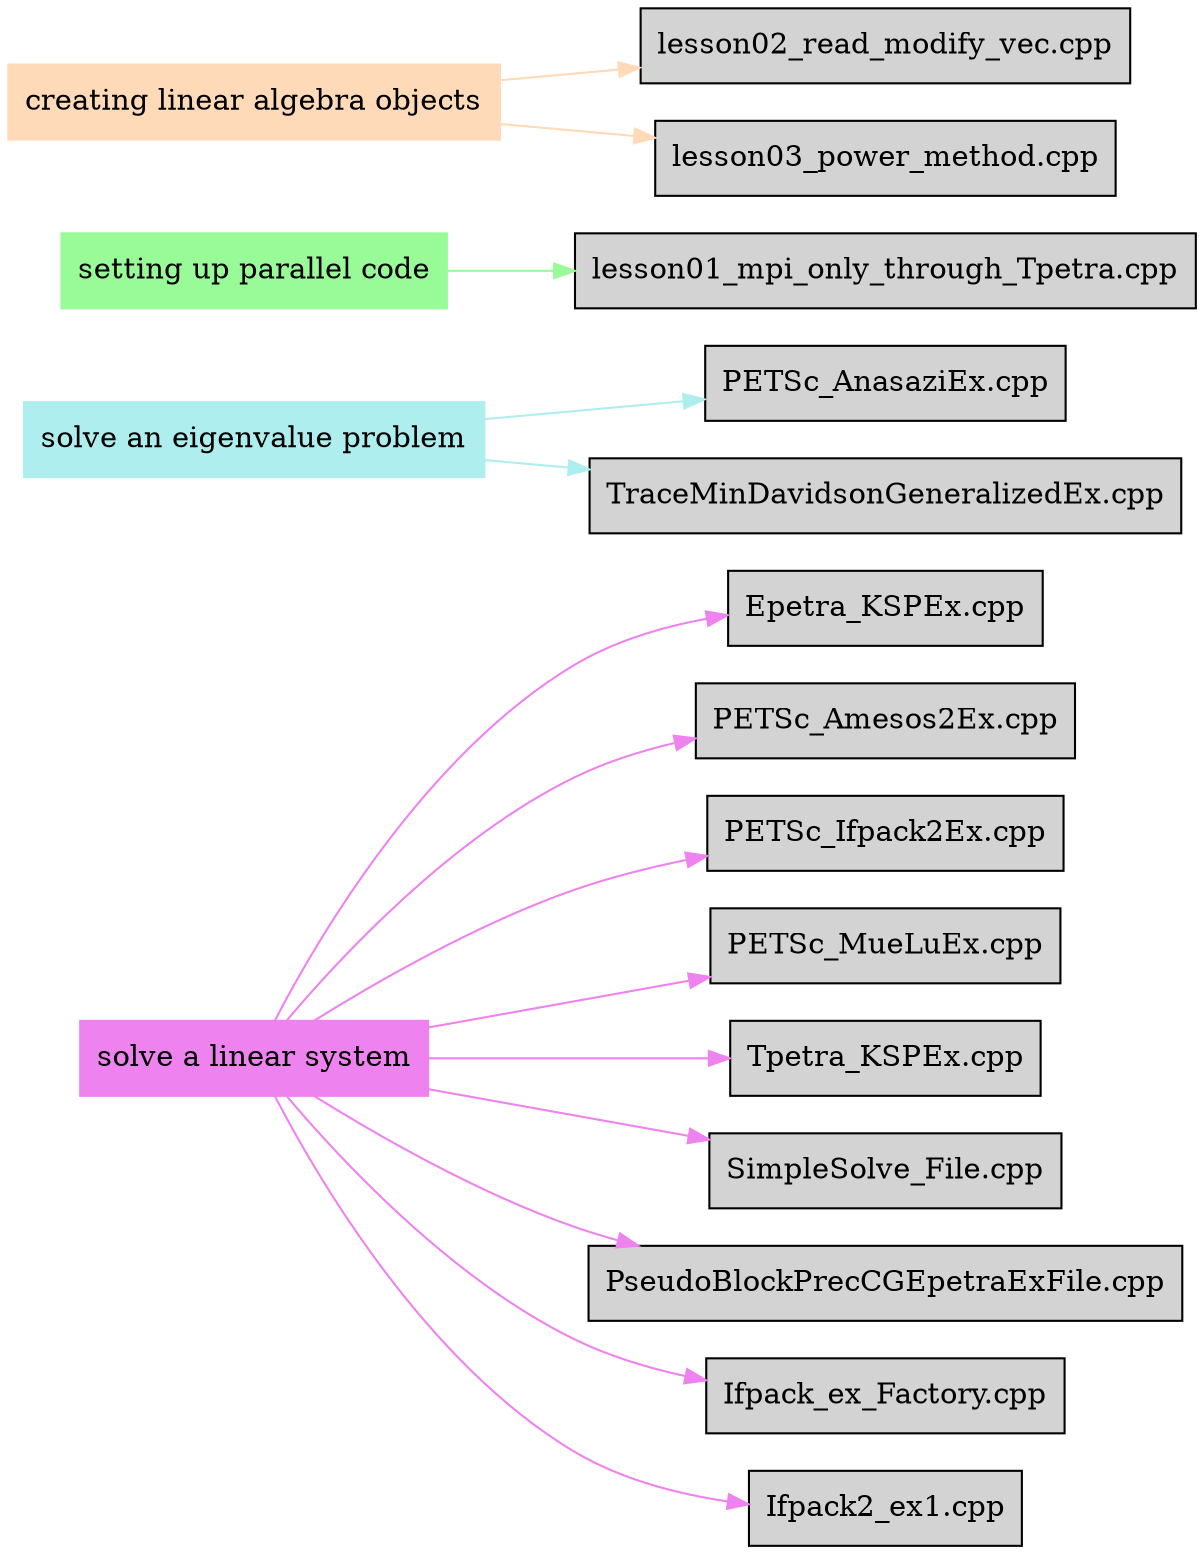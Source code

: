 digraph bettersoftware {
            rankdir = LR;
            ratio = fill;
            node [style=filled];
            node [shape = box];
"solve a linear system" [colorscheme="svg" color="violet"];
"solve a linear system" ->  "Epetra_KSPEx.cpp" [colorscheme="svg" color="violet"];
"solve a linear system" ->  "PETSc_Amesos2Ex.cpp" [colorscheme="svg" color="violet"];
"solve an eigenvalue problem" [colorscheme="svg" color="paleturquoise"];
"solve an eigenvalue problem" ->  "PETSc_AnasaziEx.cpp" [colorscheme="svg" color="paleturquoise"];
"solve a linear system" ->  "PETSc_Ifpack2Ex.cpp" [colorscheme="svg" color="violet"];
"solve a linear system" ->  "PETSc_MueLuEx.cpp" [colorscheme="svg" color="violet"];
"solve a linear system" ->  "Tpetra_KSPEx.cpp" [colorscheme="svg" color="violet"];
"solve an eigenvalue problem" ->  "TraceMinDavidsonGeneralizedEx.cpp" [colorscheme="svg" color="paleturquoise"];
"solve a linear system" ->  "SimpleSolve_File.cpp" [colorscheme="svg" color="violet"];
"solve a linear system" ->  "PseudoBlockPrecCGEpetraExFile.cpp" [colorscheme="svg" color="violet"];
"solve a linear system" ->  "Ifpack_ex_Factory.cpp" [colorscheme="svg" color="violet"];
"solve a linear system" ->  "Ifpack2_ex1.cpp" [colorscheme="svg" color="violet"];
"setting up parallel code" [colorscheme="svg" color="palegreen"];
"setting up parallel code" ->  "lesson01_mpi_only_through_Tpetra.cpp" [colorscheme="svg" color="palegreen"];
"creating linear algebra objects" [colorscheme="svg" color="peachpuff"];
"creating linear algebra objects" ->  "lesson02_read_modify_vec.cpp" [colorscheme="svg" color="peachpuff"];
"creating linear algebra objects" ->  "lesson03_power_method.cpp" [colorscheme="svg" color="peachpuff"];
}